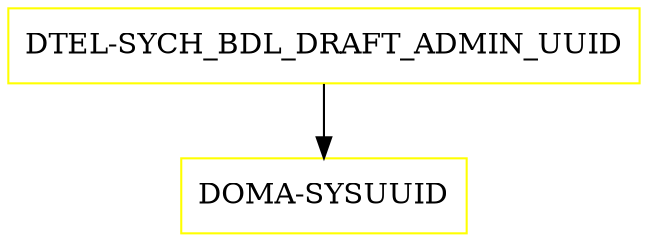 digraph G {
  "DTEL-SYCH_BDL_DRAFT_ADMIN_UUID" [shape=box,color=yellow];
  "DOMA-SYSUUID" [shape=box,color=yellow,URL="./DOMA_SYSUUID.html"];
  "DTEL-SYCH_BDL_DRAFT_ADMIN_UUID" -> "DOMA-SYSUUID";
}
